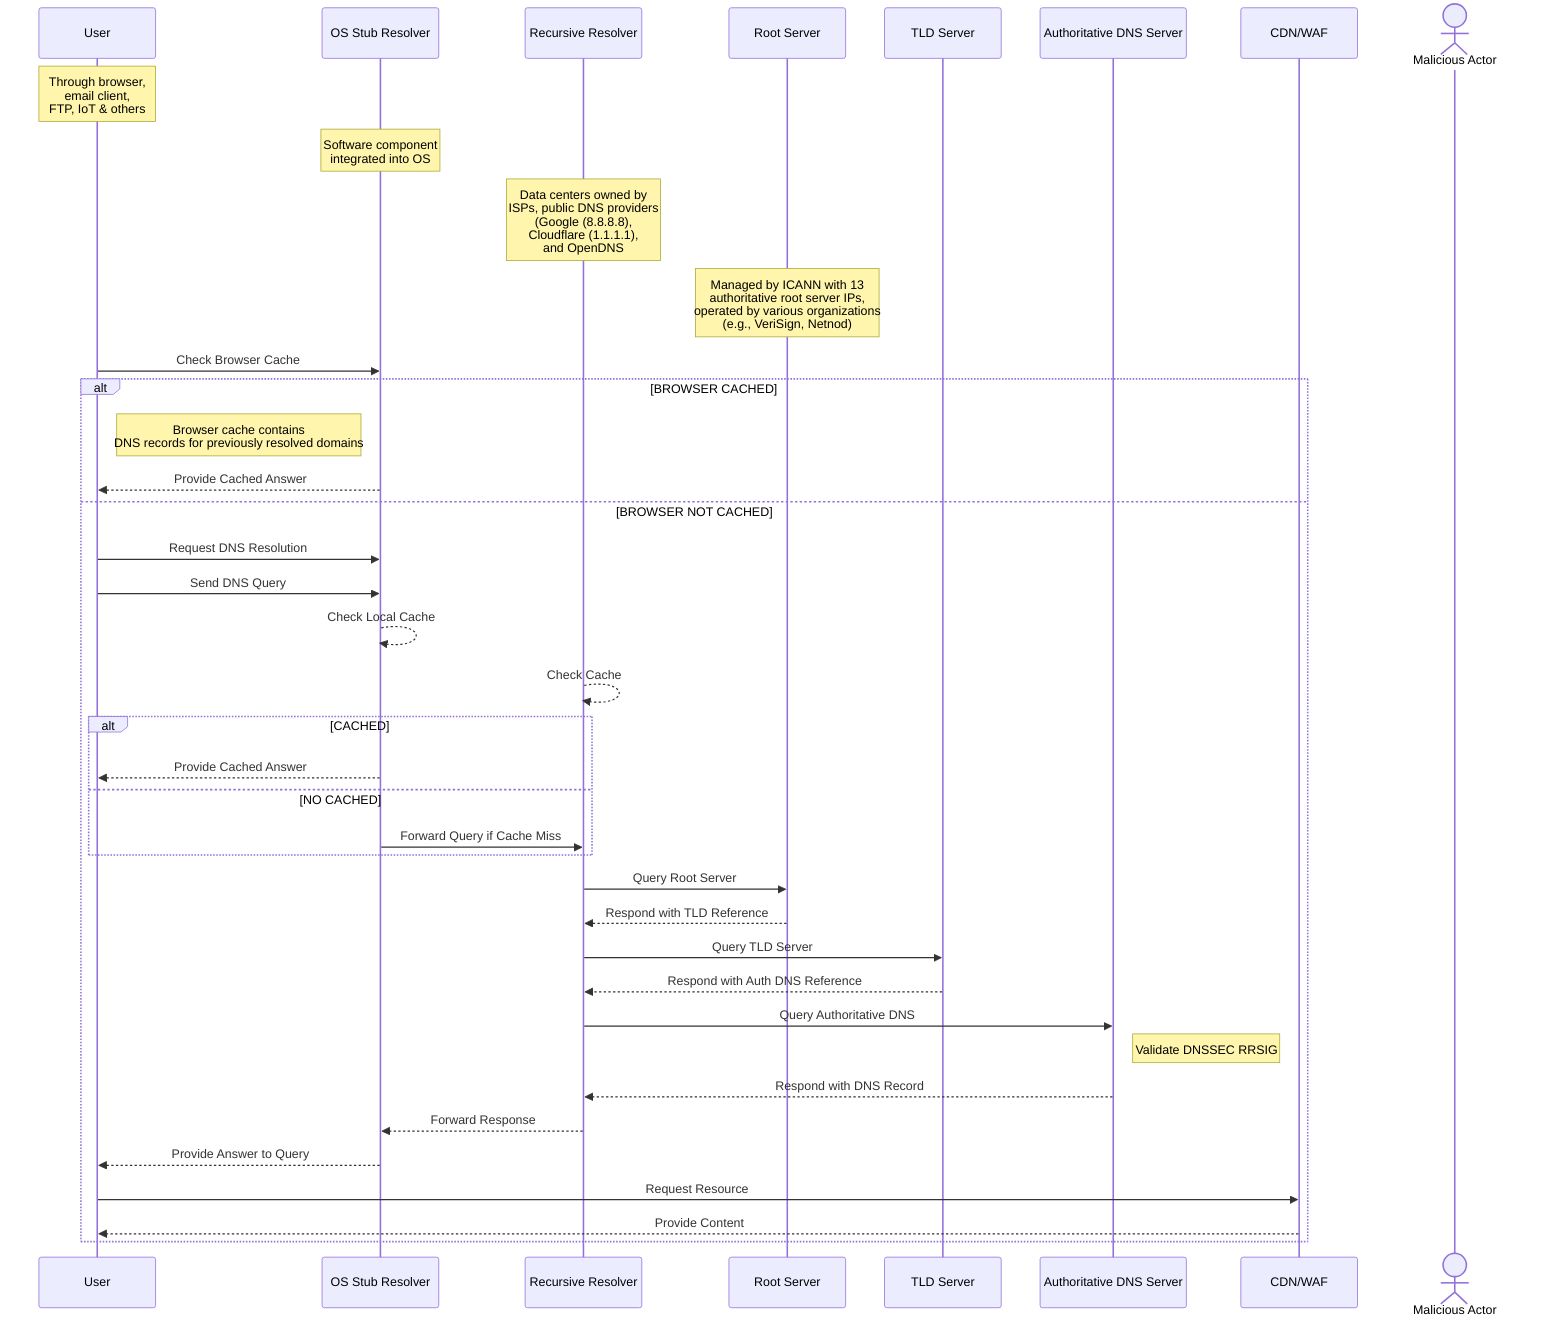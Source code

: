 sequenceDiagram
  participant User as User
  participant Stub as OS Stub Resolver
  participant Rec as Recursive Resolver
  participant Root as Root Server
  participant TLD as TLD Server
  participant Auth as Authoritative DNS Server
  participant CDN as CDN/WAF
  actor MA as Malicious Actor

  Note over User: Through browser,<br>email client,<br>FTP, IoT & others
  Note over Stub: Software component<br>integrated into OS
  Note over Rec: Data centers owned by<br>ISPs, public DNS providers<br>(Google (8.8.8.8),<br>Cloudflare (1.1.1.1),<br>and OpenDNS
  Note over Root: Managed by ICANN with 13<br>authoritative root server IPs,<br>operated by various organizations<br>(e.g., VeriSign, Netnod)

  User->>Stub: Check Browser Cache

  alt BROWSER CACHED
    Note right of User: Browser cache contains<br>DNS records for previously resolved domains
    Stub-->>User: Provide Cached Answer
  else BROWSER NOT CACHED
    User->>Stub: Request DNS Resolution
  User->>Stub: Send DNS Query
  Stub-->>Stub: Check Local Cache
  Rec-->>Rec: Check Cache
  alt CACHED
    Stub-->>User: Provide Cached Answer
  else NO CACHED
    Stub->>Rec: Forward Query if Cache Miss
  end
  
  Rec->>Root: Query Root Server
  Root-->>Rec: Respond with TLD Reference
  Rec->>TLD: Query TLD Server
  TLD-->>Rec: Respond with Auth DNS Reference
  Rec->>Auth: Query Authoritative DNS
  Note right of Auth: Validate DNSSEC RRSIG
  Auth-->>Rec: Respond with DNS Record
  Rec-->>Stub: Forward Response
  Stub-->>User: Provide Answer to Query
  User->>CDN: Request Resource
  CDN-->>User: Provide Content
end